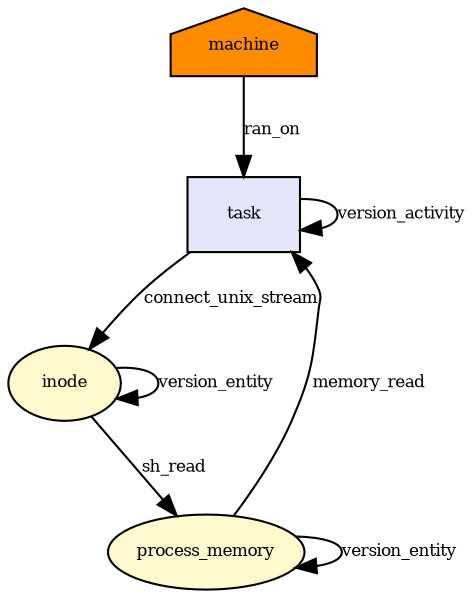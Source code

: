digraph RGL__DirectedAdjacencyGraph {machine[fontsize = 8,label = machine,shape = house, fillcolor="#ff8c00", style = filled]

task[fontsize = 8,label = task,shape = rectangle, fillcolor="#e6e6fa", style = filled]

machine -> task[fontsize = 8,label = ran_on]

process_memory[fontsize = 8,label = process_memory,shape = ellipse, fillcolor="#fffacd", style = filled]

process_memory -> task[fontsize = 8,label = memory_read]

inode[fontsize = 8,label = inode,shape = ellipse, fillcolor="#fffacd", style = filled]

task -> inode[fontsize = 8,label = connect_unix_stream]

task -> task[fontsize = 8,label = version_activity]

inode -> inode[fontsize = 8,label = version_entity]

inode -> process_memory[fontsize = 8,label = sh_read]

process_memory -> process_memory[fontsize = 8,label = version_entity]

}